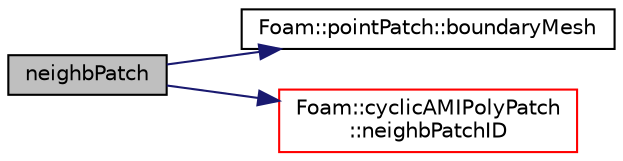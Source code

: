 digraph "neighbPatch"
{
  bgcolor="transparent";
  edge [fontname="Helvetica",fontsize="10",labelfontname="Helvetica",labelfontsize="10"];
  node [fontname="Helvetica",fontsize="10",shape=record];
  rankdir="LR";
  Node1 [label="neighbPatch",height=0.2,width=0.4,color="black", fillcolor="grey75", style="filled", fontcolor="black"];
  Node1 -> Node2 [color="midnightblue",fontsize="10",style="solid",fontname="Helvetica"];
  Node2 [label="Foam::pointPatch::boundaryMesh",height=0.2,width=0.4,color="black",URL="$a01891.html#a9bee64928ce36b80d60d77d674e6175e",tooltip="Return boundaryMesh reference. "];
  Node1 -> Node3 [color="midnightblue",fontsize="10",style="solid",fontname="Helvetica"];
  Node3 [label="Foam::cyclicAMIPolyPatch\l::neighbPatchID",height=0.2,width=0.4,color="red",URL="$a00474.html#a5c827b6fffa3dadbe60d9d74ec9140d8",tooltip="Neighbour patch ID. "];
}

